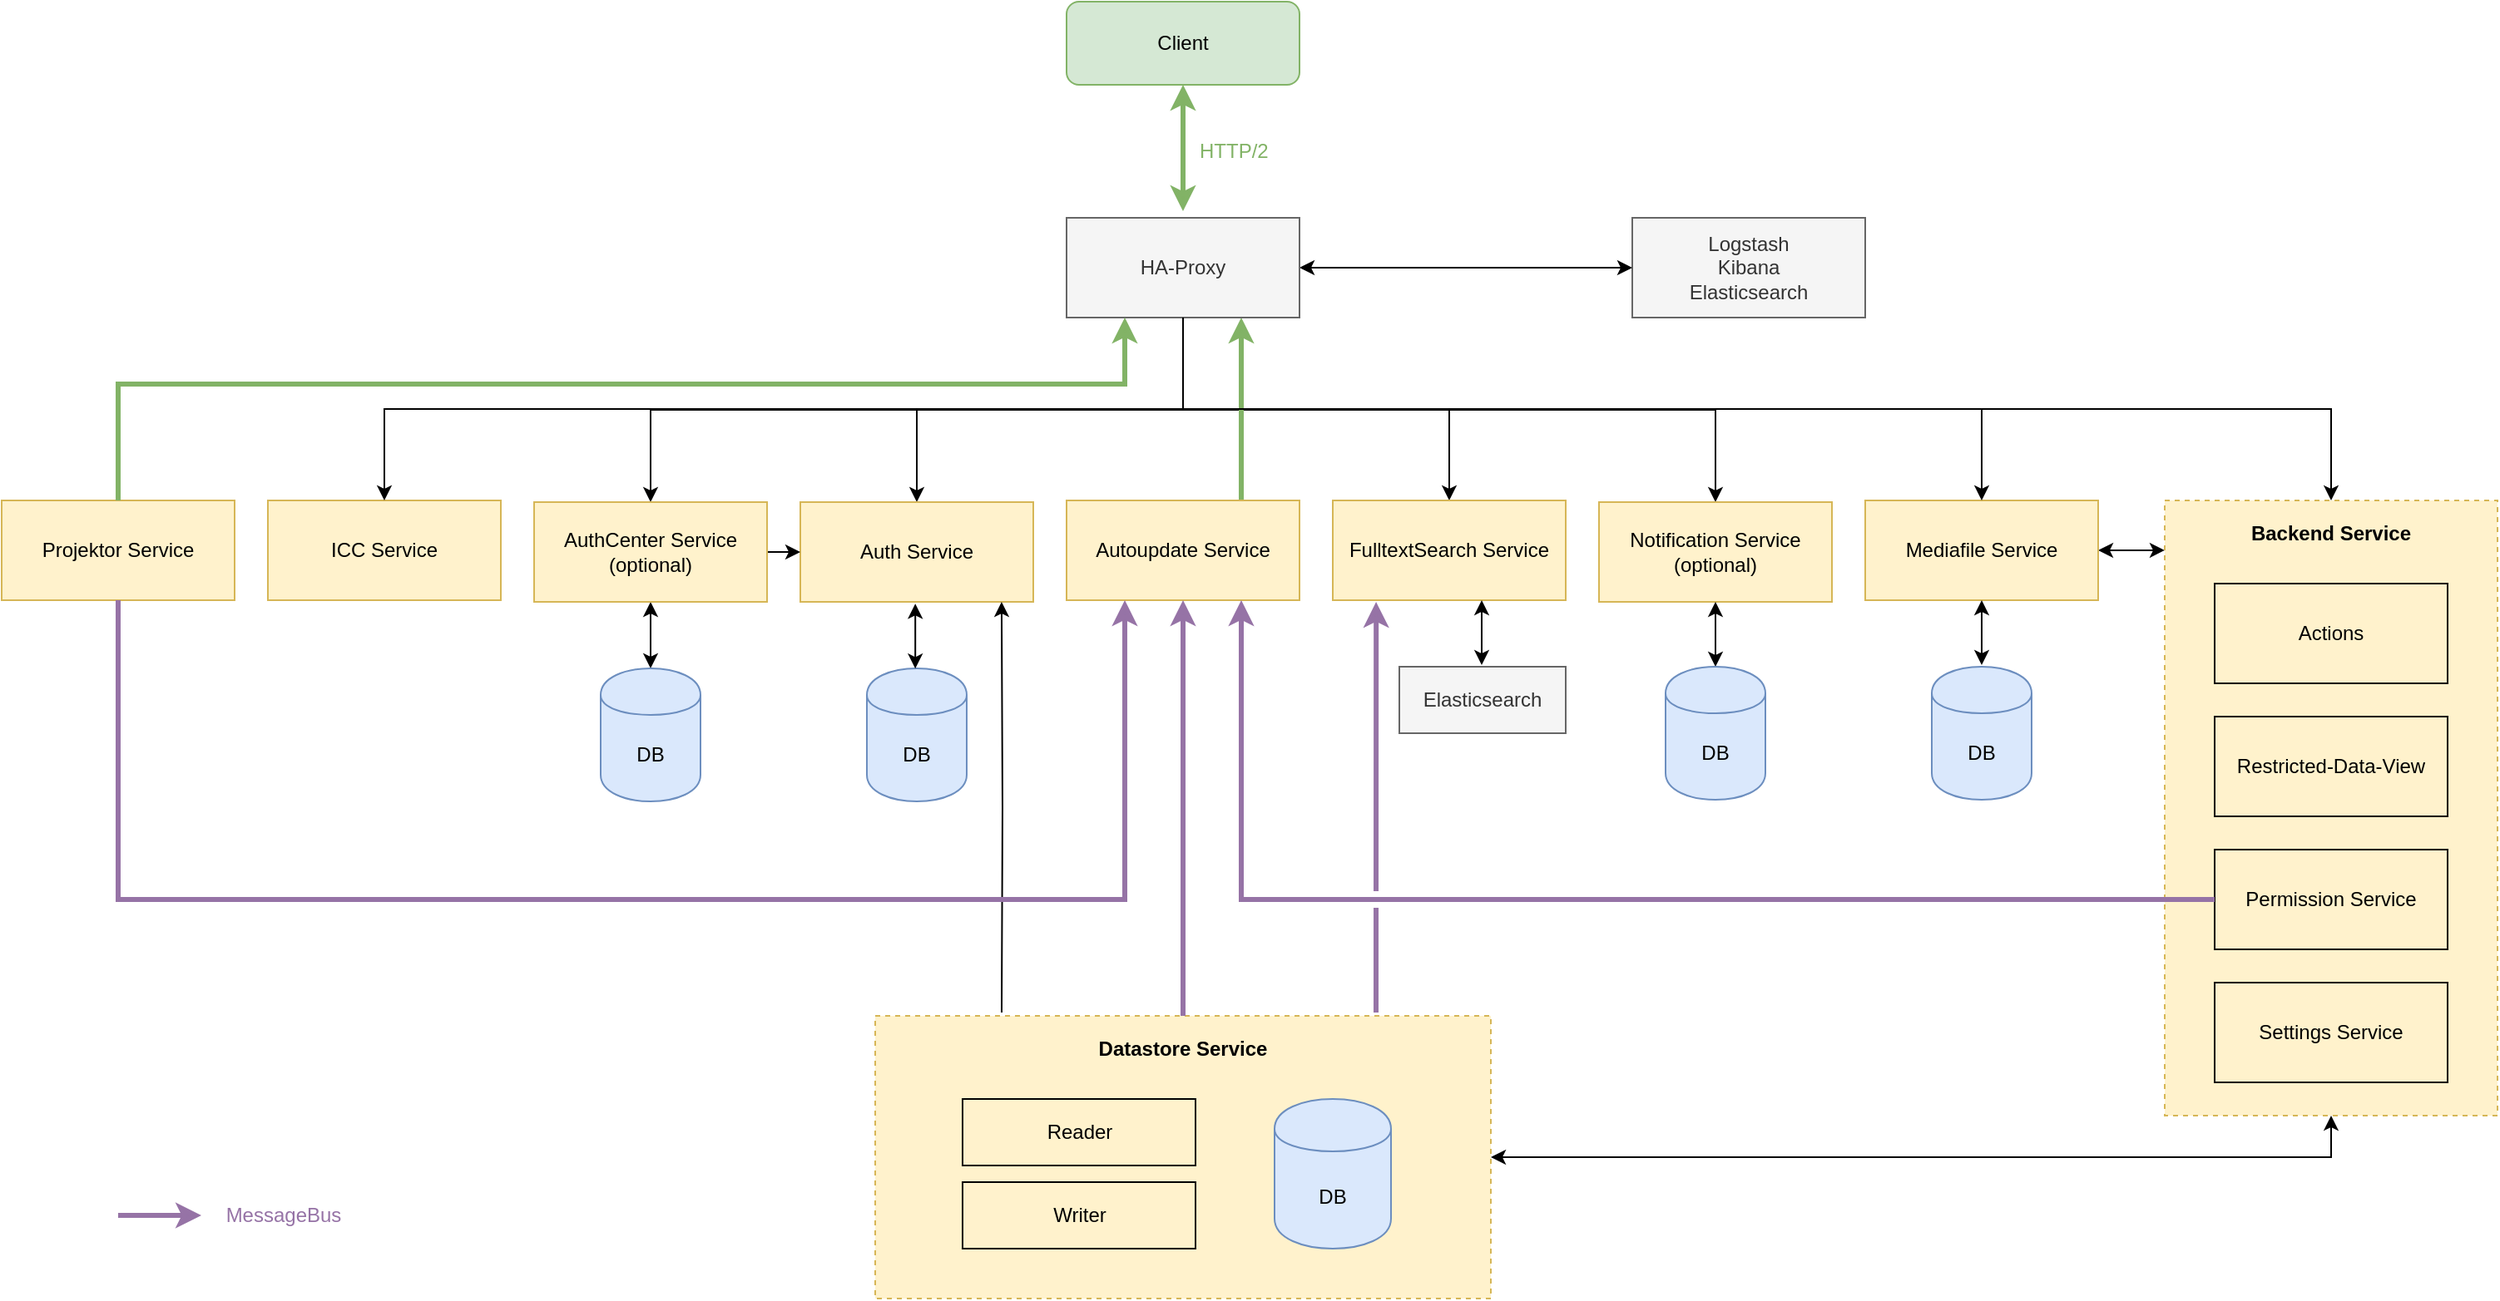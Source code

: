 <mxfile version="12.4.8" type="device"><diagram id="28u5DdNZLLq8z4gjoHRL" name="Page-1"><mxGraphModel dx="730" dy="792" grid="1" gridSize="10" guides="1" tooltips="1" connect="1" arrows="1" fold="1" page="1" pageScale="1" pageWidth="1654" pageHeight="1169" math="0" shadow="0"><root><mxCell id="0"/><mxCell id="1" parent="0"/><mxCell id="LTAvwu3xigGgP3JzUiBr-8" value="" style="rounded=0;whiteSpace=wrap;html=1;fillColor=#fff2cc;dashed=1;strokeColor=#d6b656;" vertex="1" parent="1"><mxGeometry x="585" y="660" width="370" height="170" as="geometry"/></mxCell><mxCell id="UkB8jKbO4xK3DUNj1846-10" value="" style="edgeStyle=orthogonalEdgeStyle;rounded=0;orthogonalLoop=1;jettySize=auto;html=1;startArrow=classic;startFill=1;exitX=0;exitY=0.081;exitDx=0;exitDy=0;exitPerimeter=0;" parent="1" source="Pyg3Sxee40HK6EPmVoCe-10" target="e2C3vSGaUgo0zxOx_VZJ-37" edge="1"><mxGeometry relative="1" as="geometry"><mxPoint x="1340" y="380" as="targetPoint"/><mxPoint x="1382" y="380" as="sourcePoint"/></mxGeometry></mxCell><mxCell id="Pyg3Sxee40HK6EPmVoCe-10" value="" style="rounded=0;whiteSpace=wrap;html=1;fillColor=#fff2cc;dashed=1;strokeColor=#d6b656;" parent="1" vertex="1"><mxGeometry x="1360" y="350" width="200" height="370" as="geometry"/></mxCell><mxCell id="pRLWDK_xCaai4QocE1Al-4" style="edgeStyle=orthogonalEdgeStyle;rounded=0;orthogonalLoop=1;jettySize=auto;html=1;exitX=0.5;exitY=1;exitDx=0;exitDy=0;entryX=0.5;entryY=0;entryDx=0;entryDy=0;" parent="1" source="Pyg3Sxee40HK6EPmVoCe-20" target="Pyg3Sxee40HK6EPmVoCe-10" edge="1"><mxGeometry relative="1" as="geometry"/></mxCell><mxCell id="pRLWDK_xCaai4QocE1Al-68" style="edgeStyle=orthogonalEdgeStyle;rounded=0;orthogonalLoop=1;jettySize=auto;html=1;exitX=0.5;exitY=1;exitDx=0;exitDy=0;entryX=0.5;entryY=0;entryDx=0;entryDy=0;startArrow=none;startFill=0;endArrow=classic;endFill=1;" parent="1" source="Pyg3Sxee40HK6EPmVoCe-20" target="pRLWDK_xCaai4QocE1Al-41" edge="1"><mxGeometry relative="1" as="geometry"/></mxCell><mxCell id="pRLWDK_xCaai4QocE1Al-71" style="edgeStyle=orthogonalEdgeStyle;rounded=0;orthogonalLoop=1;jettySize=auto;html=1;exitX=0.5;exitY=1;exitDx=0;exitDy=0;startArrow=none;startFill=0;endArrow=classic;endFill=1;" parent="1" source="Pyg3Sxee40HK6EPmVoCe-20" target="e2C3vSGaUgo0zxOx_VZJ-32" edge="1"><mxGeometry relative="1" as="geometry"/></mxCell><mxCell id="pRLWDK_xCaai4QocE1Al-72" style="edgeStyle=orthogonalEdgeStyle;rounded=0;orthogonalLoop=1;jettySize=auto;html=1;exitX=0.5;exitY=1;exitDx=0;exitDy=0;entryX=0.5;entryY=0;entryDx=0;entryDy=0;startArrow=none;startFill=0;endArrow=classic;endFill=1;" parent="1" source="Pyg3Sxee40HK6EPmVoCe-20" target="pRLWDK_xCaai4QocE1Al-55" edge="1"><mxGeometry relative="1" as="geometry"/></mxCell><mxCell id="pRLWDK_xCaai4QocE1Al-88" style="edgeStyle=orthogonalEdgeStyle;rounded=0;orthogonalLoop=1;jettySize=auto;html=1;exitX=0.5;exitY=1;exitDx=0;exitDy=0;entryX=0.5;entryY=0;entryDx=0;entryDy=0;startArrow=none;startFill=0;endArrow=classic;endFill=1;" parent="1" source="Pyg3Sxee40HK6EPmVoCe-20" target="pRLWDK_xCaai4QocE1Al-56" edge="1"><mxGeometry relative="1" as="geometry"/></mxCell><mxCell id="e2C3vSGaUgo0zxOx_VZJ-4" value="" style="endArrow=classic;html=1;entryX=0.5;entryY=0;entryDx=0;entryDy=0;startArrow=classic;strokeWidth=3;rounded=0;startFill=1;fillColor=#d5e8d4;strokeColor=#82b366;exitX=0.5;exitY=1;exitDx=0;exitDy=0;" parent="1" edge="1" source="UkB8jKbO4xK3DUNj1846-11"><mxGeometry width="50" height="50" relative="1" as="geometry"><mxPoint x="770" y="130" as="sourcePoint"/><mxPoint x="770" y="176" as="targetPoint"/></mxGeometry></mxCell><mxCell id="e2C3vSGaUgo0zxOx_VZJ-5" value="&lt;span&gt;HTTP/2&lt;/span&gt;" style="text;html=1;resizable=0;points=[];autosize=1;align=left;verticalAlign=top;spacingTop=-4;fontColor=#82B366;" parent="1" vertex="1"><mxGeometry x="777.5" y="130" width="60" height="20" as="geometry"/></mxCell><mxCell id="pRLWDK_xCaai4QocE1Al-34" style="edgeStyle=orthogonalEdgeStyle;orthogonalLoop=1;jettySize=auto;html=1;startArrow=classic;startFill=1;endArrow=classic;endFill=1;exitX=0.5;exitY=1;exitDx=0;exitDy=0;entryX=1;entryY=0.5;entryDx=0;entryDy=0;rounded=0;" parent="1" target="LTAvwu3xigGgP3JzUiBr-8" edge="1" source="Pyg3Sxee40HK6EPmVoCe-10"><mxGeometry relative="1" as="geometry"><mxPoint x="1251" y="420" as="sourcePoint"/><mxPoint x="1300" y="420" as="targetPoint"/></mxGeometry></mxCell><mxCell id="e2C3vSGaUgo0zxOx_VZJ-6" value="Actions" style="rounded=0;whiteSpace=wrap;html=1;fillColor=none;flipV=1;flipH=1;" parent="1" vertex="1"><mxGeometry x="1390" y="400" width="140" height="60" as="geometry"/></mxCell><mxCell id="LTAvwu3xigGgP3JzUiBr-2" value="" style="edgeStyle=orthogonalEdgeStyle;rounded=0;orthogonalLoop=1;jettySize=auto;html=1;entryX=0.75;entryY=1;entryDx=0;entryDy=0;exitX=0.75;exitY=0;exitDx=0;exitDy=0;fillColor=#d5e8d4;strokeColor=#82b366;strokeWidth=3;" edge="1" parent="1" source="e2C3vSGaUgo0zxOx_VZJ-20" target="Pyg3Sxee40HK6EPmVoCe-20"><mxGeometry relative="1" as="geometry"><mxPoint x="110" y="840" as="targetPoint"/></mxGeometry></mxCell><mxCell id="e2C3vSGaUgo0zxOx_VZJ-20" value="Autoupdate Service" style="rounded=0;whiteSpace=wrap;html=1;fillColor=#fff2cc;strokeColor=#d6b656;" parent="1" vertex="1"><mxGeometry x="700" y="350" width="140" height="60" as="geometry"/></mxCell><mxCell id="e2C3vSGaUgo0zxOx_VZJ-32" value="Auth Service" style="rounded=0;whiteSpace=wrap;html=1;fillColor=#fff2cc;strokeColor=#d6b656;" parent="1" vertex="1"><mxGeometry x="540" y="351" width="140" height="60" as="geometry"/></mxCell><mxCell id="e2C3vSGaUgo0zxOx_VZJ-37" value="Mediafile Service" style="rounded=0;whiteSpace=wrap;html=1;fillColor=#fff2cc;strokeColor=#d6b656;" parent="1" vertex="1"><mxGeometry x="1180" y="350" width="140" height="60" as="geometry"/></mxCell><mxCell id="e2C3vSGaUgo0zxOx_VZJ-39" value="" style="endArrow=classic;startArrow=classic;html=1;exitX=0.5;exitY=0;exitDx=0;exitDy=0;entryX=0.5;entryY=1;entryDx=0;entryDy=0;" parent="1" target="e2C3vSGaUgo0zxOx_VZJ-37" edge="1"><mxGeometry width="50" height="50" relative="1" as="geometry"><mxPoint x="1250" y="449" as="sourcePoint"/><mxPoint x="1280" y="440" as="targetPoint"/></mxGeometry></mxCell><mxCell id="aqG0LIHqlKFG-yV6ayH--1" value="Projektor Service" style="rounded=0;whiteSpace=wrap;html=1;fillColor=#fff2cc;strokeColor=#d6b656;" parent="1" vertex="1"><mxGeometry x="60" y="350" width="140" height="60" as="geometry"/></mxCell><mxCell id="aqG0LIHqlKFG-yV6ayH--11" value="&lt;span style=&quot;text-align: left&quot;&gt;Logstash&lt;br&gt;Kibana&lt;br&gt;Elasticsearch&lt;br&gt;&lt;/span&gt;" style="rounded=0;whiteSpace=wrap;html=1;fillColor=#f5f5f5;strokeColor=#666666;fontColor=#333333;" parent="1" vertex="1"><mxGeometry x="1040" y="180" width="140" height="60" as="geometry"/></mxCell><mxCell id="pRLWDK_xCaai4QocE1Al-93" style="edgeStyle=orthogonalEdgeStyle;rounded=0;orthogonalLoop=1;jettySize=auto;html=1;entryX=0.864;entryY=1;entryDx=0;entryDy=0;startArrow=none;startFill=0;endArrow=classic;endFill=1;entryPerimeter=0;jumpStyle=none;" parent="1" target="e2C3vSGaUgo0zxOx_VZJ-32" edge="1"><mxGeometry relative="1" as="geometry"><mxPoint x="661" y="658" as="sourcePoint"/></mxGeometry></mxCell><mxCell id="pRLWDK_xCaai4QocE1Al-14" value="Restricted-Data-View" style="rounded=0;whiteSpace=wrap;html=1;fillColor=none;flipV=1;flipH=1;" parent="1" vertex="1"><mxGeometry x="1390" y="480" width="140" height="60" as="geometry"/></mxCell><mxCell id="pRLWDK_xCaai4QocE1Al-41" value="Notification Service&lt;br&gt;(optional)" style="rounded=0;whiteSpace=wrap;html=1;fillColor=#fff2cc;strokeColor=#d6b656;" parent="1" vertex="1"><mxGeometry x="1020" y="351" width="140" height="60" as="geometry"/></mxCell><mxCell id="pRLWDK_xCaai4QocE1Al-43" value="" style="endArrow=classic;startArrow=classic;html=1;entryX=0.5;entryY=1;entryDx=0;entryDy=0;" parent="1" source="Pyg3Sxee40HK6EPmVoCe-26" target="pRLWDK_xCaai4QocE1Al-41" edge="1"><mxGeometry width="50" height="50" relative="1" as="geometry"><mxPoint x="1088.5" y="450" as="sourcePoint"/><mxPoint x="1070" y="431" as="targetPoint"/></mxGeometry></mxCell><mxCell id="pRLWDK_xCaai4QocE1Al-51" value="Permission Service" style="rounded=0;whiteSpace=wrap;html=1;fillColor=none;flipV=1;flipH=1;" parent="1" vertex="1"><mxGeometry x="1390" y="560" width="140" height="60" as="geometry"/></mxCell><mxCell id="pRLWDK_xCaai4QocE1Al-55" value="FulltextSearch Service" style="rounded=0;whiteSpace=wrap;html=1;fillColor=#fff2cc;strokeColor=#d6b656;" parent="1" vertex="1"><mxGeometry x="860" y="350" width="140" height="60" as="geometry"/></mxCell><mxCell id="pRLWDK_xCaai4QocE1Al-63" style="rounded=0;orthogonalLoop=1;jettySize=auto;html=1;exitX=0.5;exitY=1;exitDx=0;exitDy=0;entryX=0.5;entryY=0;entryDx=0;entryDy=0;startArrow=classic;startFill=1;endArrow=classic;endFill=1;" parent="1" source="pRLWDK_xCaai4QocE1Al-56" target="pRLWDK_xCaai4QocE1Al-60" edge="1"><mxGeometry relative="1" as="geometry"/></mxCell><mxCell id="pRLWDK_xCaai4QocE1Al-80" style="edgeStyle=orthogonalEdgeStyle;rounded=0;orthogonalLoop=1;jettySize=auto;html=1;entryX=0;entryY=0.5;entryDx=0;entryDy=0;startArrow=none;startFill=0;endArrow=classic;endFill=1;curved=1;" parent="1" source="pRLWDK_xCaai4QocE1Al-56" target="e2C3vSGaUgo0zxOx_VZJ-32" edge="1"><mxGeometry relative="1" as="geometry"/></mxCell><mxCell id="pRLWDK_xCaai4QocE1Al-56" value="AuthCenter Service&lt;br&gt;(optional)" style="rounded=0;whiteSpace=wrap;html=1;fillColor=#fff2cc;strokeColor=#d6b656;" parent="1" vertex="1"><mxGeometry x="380" y="351" width="140" height="60" as="geometry"/></mxCell><mxCell id="pRLWDK_xCaai4QocE1Al-60" value="&lt;font style=&quot;font-size: 12px&quot;&gt;DB&lt;/font&gt;" style="shape=cylinder;whiteSpace=wrap;html=1;boundedLbl=1;backgroundOutline=1;fillColor=#dae8fc;strokeColor=#6c8ebf;" parent="1" vertex="1"><mxGeometry x="420" y="451" width="60" height="80" as="geometry"/></mxCell><mxCell id="pRLWDK_xCaai4QocE1Al-66" value="Settings Service" style="rounded=0;whiteSpace=wrap;html=1;fillColor=none;strokeColor=#000000;flipV=1;flipH=1;" parent="1" vertex="1"><mxGeometry x="1390" y="640" width="140" height="60" as="geometry"/></mxCell><mxCell id="udyqzW2-LT5M5keYCu3a-1" value="&lt;font style=&quot;font-size: 12px&quot;&gt;DB&lt;/font&gt;" style="shape=cylinder;whiteSpace=wrap;html=1;boundedLbl=1;backgroundOutline=1;fillColor=#dae8fc;strokeColor=#6c8ebf;" parent="1" vertex="1"><mxGeometry x="580" y="451" width="60" height="80" as="geometry"/></mxCell><mxCell id="udyqzW2-LT5M5keYCu3a-6" value="ICC Service" style="rounded=0;whiteSpace=wrap;html=1;fillColor=#fff2cc;strokeColor=#d6b656;" parent="1" vertex="1"><mxGeometry x="220" y="350" width="140" height="60" as="geometry"/></mxCell><mxCell id="Pyg3Sxee40HK6EPmVoCe-11" value="Backend Service" style="text;html=1;strokeColor=none;fillColor=none;align=center;verticalAlign=middle;whiteSpace=wrap;rounded=0;dashed=1;fontStyle=1" parent="1" vertex="1"><mxGeometry x="1395" y="360" width="130" height="20" as="geometry"/></mxCell><mxCell id="LTAvwu3xigGgP3JzUiBr-27" value="" style="edgeStyle=orthogonalEdgeStyle;rounded=0;orthogonalLoop=1;jettySize=auto;html=1;startArrow=classic;startFill=1;endArrow=classic;endFill=1;strokeWidth=1;fontColor=#82B366;entryX=0;entryY=0.5;entryDx=0;entryDy=0;" edge="1" parent="1" source="Pyg3Sxee40HK6EPmVoCe-20" target="aqG0LIHqlKFG-yV6ayH--11"><mxGeometry relative="1" as="geometry"><mxPoint x="915" y="210" as="targetPoint"/></mxGeometry></mxCell><mxCell id="Pyg3Sxee40HK6EPmVoCe-20" value="HA-Proxy" style="rounded=0;whiteSpace=wrap;html=1;fillColor=#f5f5f5;strokeColor=#666666;fontColor=#333333;" parent="1" vertex="1"><mxGeometry x="700" y="180" width="140" height="60" as="geometry"/></mxCell><mxCell id="Pyg3Sxee40HK6EPmVoCe-26" value="&lt;font style=&quot;font-size: 12px&quot;&gt;DB&lt;/font&gt;" style="shape=cylinder;whiteSpace=wrap;html=1;boundedLbl=1;backgroundOutline=1;fillColor=#dae8fc;strokeColor=#6c8ebf;" parent="1" vertex="1"><mxGeometry x="1060" y="450" width="60" height="80" as="geometry"/></mxCell><mxCell id="Pyg3Sxee40HK6EPmVoCe-28" value="&lt;font style=&quot;font-size: 12px&quot;&gt;DB&lt;/font&gt;" style="shape=cylinder;whiteSpace=wrap;html=1;boundedLbl=1;backgroundOutline=1;fillColor=#dae8fc;strokeColor=#6c8ebf;" parent="1" vertex="1"><mxGeometry x="1220" y="450" width="60" height="80" as="geometry"/></mxCell><mxCell id="Pyg3Sxee40HK6EPmVoCe-31" value="" style="edgeStyle=orthogonalEdgeStyle;rounded=0;orthogonalLoop=1;jettySize=auto;html=1;startArrow=classic;startFill=1;" parent="1" edge="1"><mxGeometry relative="1" as="geometry"><mxPoint x="609.09" y="451.14" as="sourcePoint"/><mxPoint x="609.09" y="412.14" as="targetPoint"/><Array as="points"><mxPoint x="609.09" y="432.14"/><mxPoint x="609.09" y="432.14"/></Array></mxGeometry></mxCell><mxCell id="UkB8jKbO4xK3DUNj1846-11" value="Client" style="rounded=1;whiteSpace=wrap;html=1;fillColor=#d5e8d4;strokeColor=#82b366;glass=0;shadow=0;" parent="1" vertex="1"><mxGeometry x="700" y="50" width="140" height="50" as="geometry"/></mxCell><mxCell id="UkB8jKbO4xK3DUNj1846-22" style="edgeStyle=orthogonalEdgeStyle;rounded=0;orthogonalLoop=1;jettySize=auto;html=1;fillColor=#e1d5e7;strokeColor=#9673a6;strokeWidth=3;exitX=0;exitY=0.5;exitDx=0;exitDy=0;entryX=0.75;entryY=1;entryDx=0;entryDy=0;" parent="1" source="pRLWDK_xCaai4QocE1Al-51" target="e2C3vSGaUgo0zxOx_VZJ-20" edge="1"><mxGeometry relative="1" as="geometry"><mxPoint x="1390" y="600" as="sourcePoint"/><mxPoint x="810" y="450" as="targetPoint"/></mxGeometry></mxCell><mxCell id="UkB8jKbO4xK3DUNj1846-32" value="" style="endArrow=classic;startArrow=none;html=1;exitX=0.5;exitY=0;exitDx=0;exitDy=0;startFill=0;entryX=0.25;entryY=1;entryDx=0;entryDy=0;edgeStyle=orthogonalEdgeStyle;rounded=0;fillColor=#d5e8d4;strokeColor=#82b366;strokeWidth=3;" parent="1" source="aqG0LIHqlKFG-yV6ayH--1" target="Pyg3Sxee40HK6EPmVoCe-20" edge="1"><mxGeometry width="50" height="50" relative="1" as="geometry"><mxPoint x="190" y="659.5" as="sourcePoint"/><mxPoint x="695" y="899.706" as="targetPoint"/><Array as="points"><mxPoint x="130" y="280"/><mxPoint x="735" y="280"/></Array></mxGeometry></mxCell><mxCell id="UkB8jKbO4xK3DUNj1846-33" value="" style="endArrow=none;startArrow=classic;html=1;exitX=0.5;exitY=0;exitDx=0;exitDy=0;startFill=1;rounded=0;edgeStyle=orthogonalEdgeStyle;entryX=0.5;entryY=1;entryDx=0;entryDy=0;endFill=0;" parent="1" source="udyqzW2-LT5M5keYCu3a-6" target="Pyg3Sxee40HK6EPmVoCe-20" edge="1"><mxGeometry width="50" height="50" relative="1" as="geometry"><mxPoint x="620" y="867.5" as="sourcePoint"/><mxPoint x="730" y="240" as="targetPoint"/></mxGeometry></mxCell><mxCell id="UkB8jKbO4xK3DUNj1846-41" value="Elasticsearch" style="rounded=0;whiteSpace=wrap;html=1;fillColor=#f5f5f5;strokeColor=#666666;fontColor=#333333;" parent="1" vertex="1"><mxGeometry x="900" y="450" width="100" height="40" as="geometry"/></mxCell><mxCell id="UkB8jKbO4xK3DUNj1846-42" value="" style="edgeStyle=orthogonalEdgeStyle;rounded=0;orthogonalLoop=1;jettySize=auto;html=1;startArrow=classic;startFill=1;" parent="1" edge="1"><mxGeometry relative="1" as="geometry"><mxPoint x="949.5" y="410" as="targetPoint"/><mxPoint x="949.5" y="449" as="sourcePoint"/></mxGeometry></mxCell><mxCell id="pRLWDK_xCaai4QocE1Al-36" value="Datastore Service" style="text;html=1;strokeColor=none;fillColor=none;align=center;verticalAlign=middle;whiteSpace=wrap;rounded=0;dashed=1;fontStyle=1" parent="1" vertex="1"><mxGeometry x="715" y="670" width="110" height="20" as="geometry"/></mxCell><mxCell id="pRLWDK_xCaai4QocE1Al-13" value="Reader" style="rounded=0;whiteSpace=wrap;html=1;fillColor=none;gradientColor=none;" parent="1" vertex="1"><mxGeometry x="637.5" y="710" width="140" height="40" as="geometry"/></mxCell><mxCell id="LTAvwu3xigGgP3JzUiBr-36" value="" style="edgeStyle=orthogonalEdgeStyle;rounded=0;orthogonalLoop=1;jettySize=auto;html=1;startArrow=none;startFill=0;endArrow=classic;endFill=1;strokeWidth=3;fontColor=#82B366;fillColor=#e1d5e7;strokeColor=#9673a6;" edge="1" parent="1"><mxGeometry relative="1" as="geometry"><mxPoint x="130" y="780" as="sourcePoint"/><mxPoint x="180" y="780" as="targetPoint"/></mxGeometry></mxCell><mxCell id="Pyg3Sxee40HK6EPmVoCe-12" value="Writer" style="rounded=0;whiteSpace=wrap;html=1;fillColor=none;" parent="1" vertex="1"><mxGeometry x="637.5" y="760" width="140" height="40" as="geometry"/></mxCell><mxCell id="e2C3vSGaUgo0zxOx_VZJ-44" value="&lt;font style=&quot;font-size: 12px&quot;&gt;DB&lt;/font&gt;" style="shape=cylinder;whiteSpace=wrap;html=1;boundedLbl=1;backgroundOutline=1;fillColor=#dae8fc;strokeColor=#6c8ebf;fontColor=#000000;" parent="1" vertex="1"><mxGeometry x="825" y="710" width="70" height="90" as="geometry"/></mxCell><mxCell id="LTAvwu3xigGgP3JzUiBr-13" style="edgeStyle=orthogonalEdgeStyle;rounded=0;orthogonalLoop=1;jettySize=auto;html=1;entryX=0.5;entryY=1;entryDx=0;entryDy=0;fillColor=#e1d5e7;strokeColor=#9673a6;strokeWidth=3;exitX=0.5;exitY=0;exitDx=0;exitDy=0;" edge="1" parent="1" source="LTAvwu3xigGgP3JzUiBr-8" target="e2C3vSGaUgo0zxOx_VZJ-20"><mxGeometry relative="1" as="geometry"><mxPoint x="810" y="780" as="sourcePoint"/><mxPoint x="804" y="480" as="targetPoint"/></mxGeometry></mxCell><mxCell id="LTAvwu3xigGgP3JzUiBr-16" style="edgeStyle=orthogonalEdgeStyle;rounded=0;orthogonalLoop=1;jettySize=auto;html=1;exitX=0.5;exitY=1;exitDx=0;exitDy=0;entryX=0.25;entryY=1;entryDx=0;entryDy=0;fillColor=#e1d5e7;strokeColor=#9673a6;strokeWidth=3;" edge="1" parent="1" source="aqG0LIHqlKFG-yV6ayH--1" target="e2C3vSGaUgo0zxOx_VZJ-20"><mxGeometry relative="1" as="geometry"><mxPoint x="638" y="939" as="sourcePoint"/><mxPoint x="680" y="549" as="targetPoint"/><Array as="points"><mxPoint x="130" y="590"/><mxPoint x="735" y="590"/></Array></mxGeometry></mxCell><mxCell id="LTAvwu3xigGgP3JzUiBr-23" style="edgeStyle=orthogonalEdgeStyle;rounded=0;orthogonalLoop=1;jettySize=auto;html=1;entryX=0.186;entryY=1.017;entryDx=0;entryDy=0;fillColor=#e1d5e7;strokeColor=#9673a6;strokeWidth=3;entryPerimeter=0;jumpStyle=gap;" edge="1" parent="1" target="pRLWDK_xCaai4QocE1Al-55"><mxGeometry relative="1" as="geometry"><mxPoint x="886" y="658" as="sourcePoint"/><mxPoint x="890" y="410" as="targetPoint"/></mxGeometry></mxCell><mxCell id="LTAvwu3xigGgP3JzUiBr-25" style="edgeStyle=orthogonalEdgeStyle;rounded=0;orthogonalLoop=1;jettySize=auto;html=1;exitX=0.5;exitY=1;exitDx=0;exitDy=0;startArrow=none;startFill=0;endArrow=classic;endFill=1;" edge="1" parent="1" source="Pyg3Sxee40HK6EPmVoCe-20" target="e2C3vSGaUgo0zxOx_VZJ-37"><mxGeometry relative="1" as="geometry"><mxPoint x="740" y="250" as="sourcePoint"/><mxPoint x="1030" y="360" as="targetPoint"/></mxGeometry></mxCell><mxCell id="LTAvwu3xigGgP3JzUiBr-37" value="MessageBus" style="text;html=1;align=center;verticalAlign=middle;resizable=0;points=[];labelBackgroundColor=#ffffff;fontColor=#9673A6;" vertex="1" connectable="0" parent="1"><mxGeometry x="280" y="790" as="geometry"><mxPoint x="-51" y="-10" as="offset"/></mxGeometry></mxCell></root></mxGraphModel></diagram></mxfile>